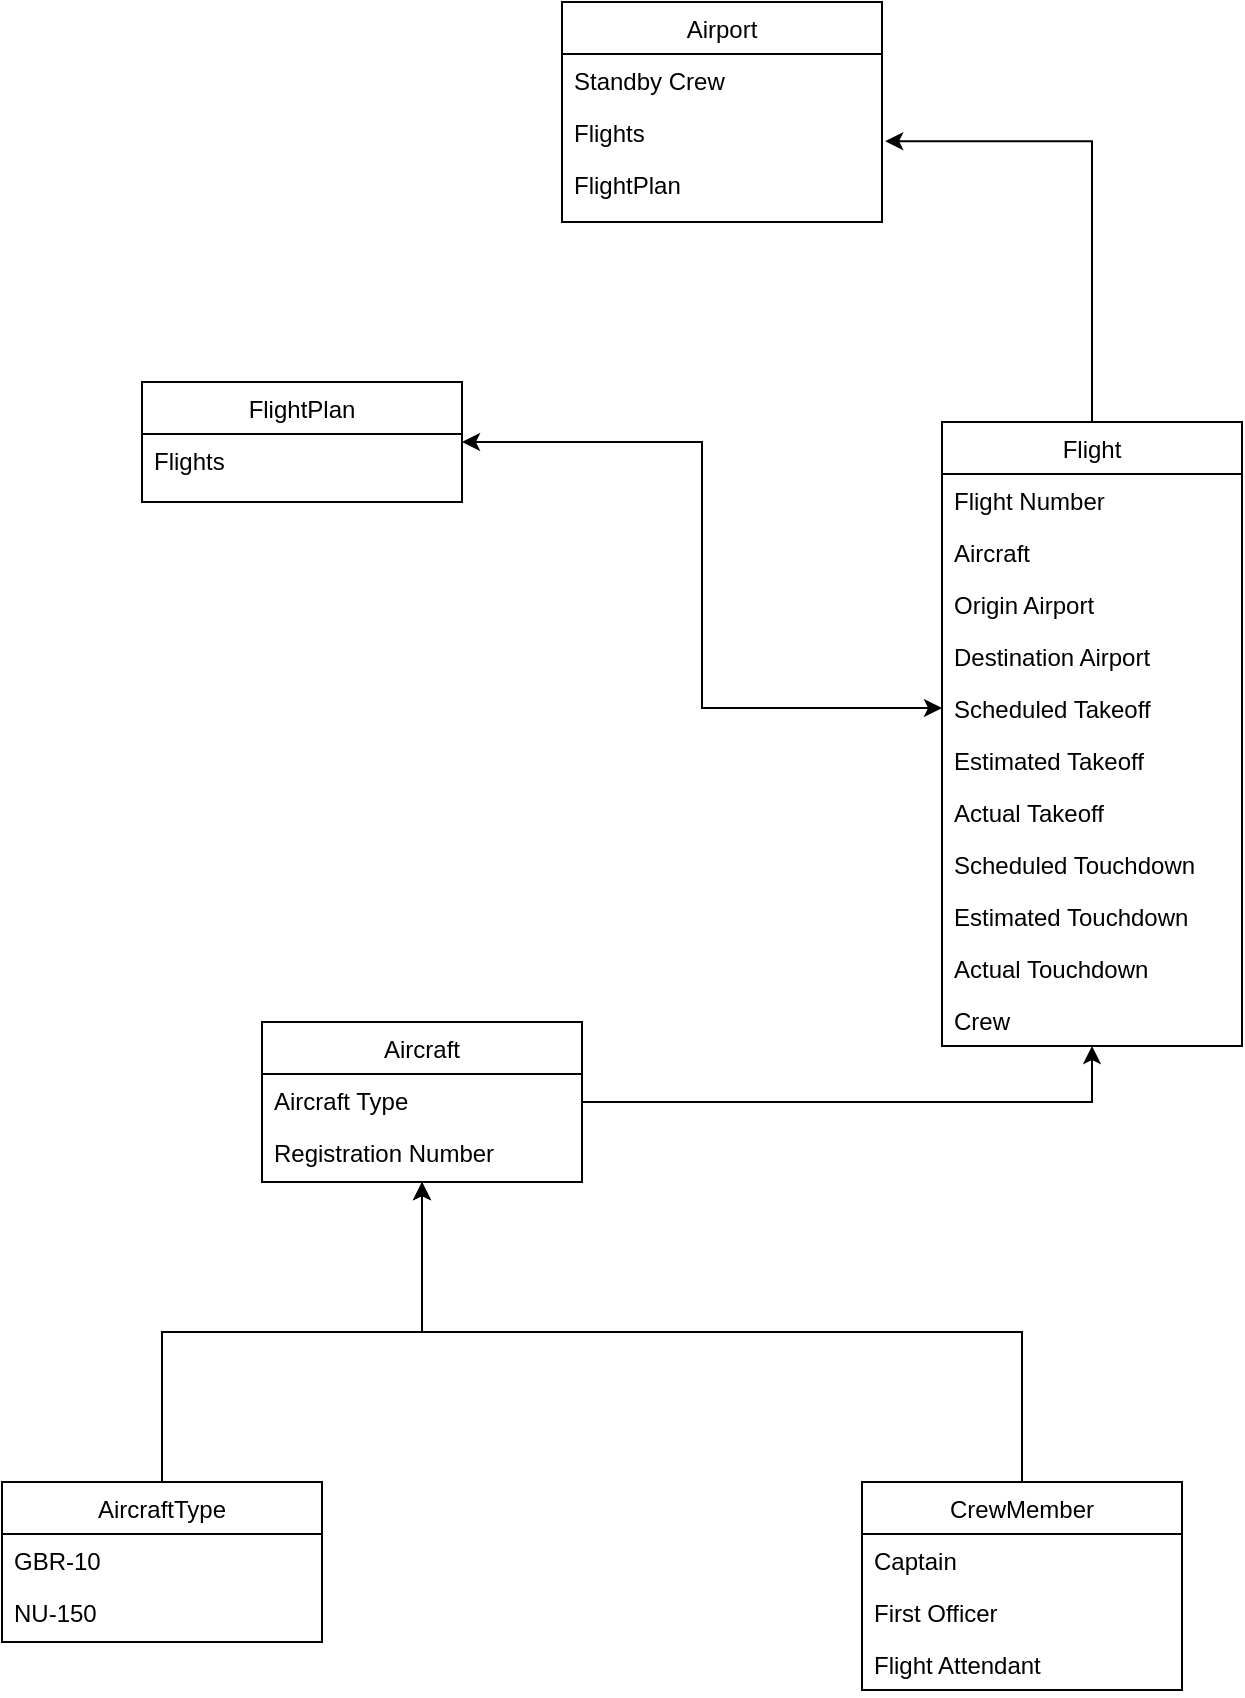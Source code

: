 <mxfile version="15.4.0" type="device"><diagram id="C5RBs43oDa-KdzZeNtuy" name="Page-1"><mxGraphModel dx="1662" dy="822" grid="1" gridSize="10" guides="1" tooltips="1" connect="1" arrows="1" fold="1" page="1" pageScale="1" pageWidth="827" pageHeight="1169" math="0" shadow="0"><root><mxCell id="WIyWlLk6GJQsqaUBKTNV-0"/><mxCell id="WIyWlLk6GJQsqaUBKTNV-1" parent="WIyWlLk6GJQsqaUBKTNV-0"/><mxCell id="CuJTlI4QX3zhCQFt-23w-47" style="edgeStyle=orthogonalEdgeStyle;rounded=0;orthogonalLoop=1;jettySize=auto;html=1;entryX=0.5;entryY=1;entryDx=0;entryDy=0;" parent="WIyWlLk6GJQsqaUBKTNV-1" source="CuJTlI4QX3zhCQFt-23w-0" target="CuJTlI4QX3zhCQFt-23w-30" edge="1"><mxGeometry relative="1" as="geometry"/></mxCell><mxCell id="CuJTlI4QX3zhCQFt-23w-0" value="Aircraft" style="swimlane;fontStyle=0;align=center;verticalAlign=top;childLayout=stackLayout;horizontal=1;startSize=26;horizontalStack=0;resizeParent=1;resizeLast=0;collapsible=1;marginBottom=0;rounded=0;shadow=0;strokeWidth=1;" parent="WIyWlLk6GJQsqaUBKTNV-1" vertex="1"><mxGeometry x="200" y="690" width="160" height="80" as="geometry"><mxRectangle x="130" y="380" width="160" height="26" as="alternateBounds"/></mxGeometry></mxCell><mxCell id="CuJTlI4QX3zhCQFt-23w-1" value="Aircraft Type" style="text;align=left;verticalAlign=top;spacingLeft=4;spacingRight=4;overflow=hidden;rotatable=0;points=[[0,0.5],[1,0.5]];portConstraint=eastwest;" parent="CuJTlI4QX3zhCQFt-23w-0" vertex="1"><mxGeometry y="26" width="160" height="26" as="geometry"/></mxCell><mxCell id="CuJTlI4QX3zhCQFt-23w-53" value="Registration Number" style="text;align=left;verticalAlign=top;spacingLeft=4;spacingRight=4;overflow=hidden;rotatable=0;points=[[0,0.5],[1,0.5]];portConstraint=eastwest;" parent="CuJTlI4QX3zhCQFt-23w-0" vertex="1"><mxGeometry y="52" width="160" height="26" as="geometry"/></mxCell><mxCell id="CuJTlI4QX3zhCQFt-23w-6" value="Airport" style="swimlane;fontStyle=0;align=center;verticalAlign=top;childLayout=stackLayout;horizontal=1;startSize=26;horizontalStack=0;resizeParent=1;resizeLast=0;collapsible=1;marginBottom=0;rounded=0;shadow=0;strokeWidth=1;" parent="WIyWlLk6GJQsqaUBKTNV-1" vertex="1"><mxGeometry x="350" y="180" width="160" height="110" as="geometry"><mxRectangle x="130" y="380" width="160" height="26" as="alternateBounds"/></mxGeometry></mxCell><mxCell id="CuJTlI4QX3zhCQFt-23w-7" value="Standby Crew" style="text;align=left;verticalAlign=top;spacingLeft=4;spacingRight=4;overflow=hidden;rotatable=0;points=[[0,0.5],[1,0.5]];portConstraint=eastwest;" parent="CuJTlI4QX3zhCQFt-23w-6" vertex="1"><mxGeometry y="26" width="160" height="26" as="geometry"/></mxCell><mxCell id="CuJTlI4QX3zhCQFt-23w-70" value="Flights" style="text;align=left;verticalAlign=top;spacingLeft=4;spacingRight=4;overflow=hidden;rotatable=0;points=[[0,0.5],[1,0.5]];portConstraint=eastwest;" parent="CuJTlI4QX3zhCQFt-23w-6" vertex="1"><mxGeometry y="52" width="160" height="26" as="geometry"/></mxCell><mxCell id="CuJTlI4QX3zhCQFt-23w-71" value="FlightPlan" style="text;align=left;verticalAlign=top;spacingLeft=4;spacingRight=4;overflow=hidden;rotatable=0;points=[[0,0.5],[1,0.5]];portConstraint=eastwest;" parent="CuJTlI4QX3zhCQFt-23w-6" vertex="1"><mxGeometry y="78" width="160" height="26" as="geometry"/></mxCell><mxCell id="CuJTlI4QX3zhCQFt-23w-46" style="edgeStyle=orthogonalEdgeStyle;rounded=0;orthogonalLoop=1;jettySize=auto;html=1;entryX=0.5;entryY=1;entryDx=0;entryDy=0;" parent="WIyWlLk6GJQsqaUBKTNV-1" source="CuJTlI4QX3zhCQFt-23w-12" target="CuJTlI4QX3zhCQFt-23w-0" edge="1"><mxGeometry relative="1" as="geometry"/></mxCell><mxCell id="CuJTlI4QX3zhCQFt-23w-12" value="AircraftType" style="swimlane;fontStyle=0;align=center;verticalAlign=top;childLayout=stackLayout;horizontal=1;startSize=26;horizontalStack=0;resizeParent=1;resizeLast=0;collapsible=1;marginBottom=0;rounded=0;shadow=0;strokeWidth=1;" parent="WIyWlLk6GJQsqaUBKTNV-1" vertex="1"><mxGeometry x="70" y="920" width="160" height="80" as="geometry"><mxRectangle x="130" y="380" width="160" height="26" as="alternateBounds"/></mxGeometry></mxCell><mxCell id="CuJTlI4QX3zhCQFt-23w-13" value="GBR-10" style="text;align=left;verticalAlign=top;spacingLeft=4;spacingRight=4;overflow=hidden;rotatable=0;points=[[0,0.5],[1,0.5]];portConstraint=eastwest;" parent="CuJTlI4QX3zhCQFt-23w-12" vertex="1"><mxGeometry y="26" width="160" height="26" as="geometry"/></mxCell><mxCell id="CuJTlI4QX3zhCQFt-23w-64" value="NU-150" style="text;align=left;verticalAlign=top;spacingLeft=4;spacingRight=4;overflow=hidden;rotatable=0;points=[[0,0.5],[1,0.5]];portConstraint=eastwest;" parent="CuJTlI4QX3zhCQFt-23w-12" vertex="1"><mxGeometry y="52" width="160" height="26" as="geometry"/></mxCell><mxCell id="CuJTlI4QX3zhCQFt-23w-38" style="edgeStyle=orthogonalEdgeStyle;rounded=0;orthogonalLoop=1;jettySize=auto;html=1;exitX=0.5;exitY=0;exitDx=0;exitDy=0;entryX=0.5;entryY=1;entryDx=0;entryDy=0;" parent="WIyWlLk6GJQsqaUBKTNV-1" source="CuJTlI4QX3zhCQFt-23w-18" target="CuJTlI4QX3zhCQFt-23w-0" edge="1"><mxGeometry relative="1" as="geometry"/></mxCell><mxCell id="CuJTlI4QX3zhCQFt-23w-18" value="CrewMember&#10;" style="swimlane;fontStyle=0;align=center;verticalAlign=top;childLayout=stackLayout;horizontal=1;startSize=26;horizontalStack=0;resizeParent=1;resizeLast=0;collapsible=1;marginBottom=0;rounded=0;shadow=0;strokeWidth=1;" parent="WIyWlLk6GJQsqaUBKTNV-1" vertex="1"><mxGeometry x="500" y="920" width="160" height="104" as="geometry"><mxRectangle x="130" y="380" width="160" height="26" as="alternateBounds"/></mxGeometry></mxCell><mxCell id="CuJTlI4QX3zhCQFt-23w-19" value="Captain" style="text;align=left;verticalAlign=top;spacingLeft=4;spacingRight=4;overflow=hidden;rotatable=0;points=[[0,0.5],[1,0.5]];portConstraint=eastwest;" parent="CuJTlI4QX3zhCQFt-23w-18" vertex="1"><mxGeometry y="26" width="160" height="26" as="geometry"/></mxCell><mxCell id="CuJTlI4QX3zhCQFt-23w-65" value="First Officer" style="text;align=left;verticalAlign=top;spacingLeft=4;spacingRight=4;overflow=hidden;rotatable=0;points=[[0,0.5],[1,0.5]];portConstraint=eastwest;" parent="CuJTlI4QX3zhCQFt-23w-18" vertex="1"><mxGeometry y="52" width="160" height="26" as="geometry"/></mxCell><mxCell id="CuJTlI4QX3zhCQFt-23w-66" value="Flight Attendant" style="text;align=left;verticalAlign=top;spacingLeft=4;spacingRight=4;overflow=hidden;rotatable=0;points=[[0,0.5],[1,0.5]];portConstraint=eastwest;" parent="CuJTlI4QX3zhCQFt-23w-18" vertex="1"><mxGeometry y="78" width="160" height="26" as="geometry"/></mxCell><mxCell id="CuJTlI4QX3zhCQFt-23w-24" value="FlightPlan" style="swimlane;fontStyle=0;align=center;verticalAlign=top;childLayout=stackLayout;horizontal=1;startSize=26;horizontalStack=0;resizeParent=1;resizeLast=0;collapsible=1;marginBottom=0;rounded=0;shadow=0;strokeWidth=1;" parent="WIyWlLk6GJQsqaUBKTNV-1" vertex="1"><mxGeometry x="140" y="370" width="160" height="60" as="geometry"><mxRectangle x="130" y="380" width="160" height="26" as="alternateBounds"/></mxGeometry></mxCell><mxCell id="CuJTlI4QX3zhCQFt-23w-25" value="Flights" style="text;align=left;verticalAlign=top;spacingLeft=4;spacingRight=4;overflow=hidden;rotatable=0;points=[[0,0.5],[1,0.5]];portConstraint=eastwest;" parent="CuJTlI4QX3zhCQFt-23w-24" vertex="1"><mxGeometry y="26" width="160" height="34" as="geometry"/></mxCell><mxCell id="CuJTlI4QX3zhCQFt-23w-72" style="edgeStyle=orthogonalEdgeStyle;rounded=0;orthogonalLoop=1;jettySize=auto;html=1;entryX=1.01;entryY=-0.324;entryDx=0;entryDy=0;entryPerimeter=0;" parent="WIyWlLk6GJQsqaUBKTNV-1" source="CuJTlI4QX3zhCQFt-23w-30" target="CuJTlI4QX3zhCQFt-23w-71" edge="1"><mxGeometry relative="1" as="geometry"/></mxCell><mxCell id="CuJTlI4QX3zhCQFt-23w-30" value="Flight" style="swimlane;fontStyle=0;align=center;verticalAlign=top;childLayout=stackLayout;horizontal=1;startSize=26;horizontalStack=0;resizeParent=1;resizeLast=0;collapsible=1;marginBottom=0;rounded=0;shadow=0;strokeWidth=1;" parent="WIyWlLk6GJQsqaUBKTNV-1" vertex="1"><mxGeometry x="540" y="390" width="150" height="312" as="geometry"><mxRectangle x="130" y="380" width="160" height="26" as="alternateBounds"/></mxGeometry></mxCell><mxCell id="CuJTlI4QX3zhCQFt-23w-31" value="Flight Number" style="text;align=left;verticalAlign=top;spacingLeft=4;spacingRight=4;overflow=hidden;rotatable=0;points=[[0,0.5],[1,0.5]];portConstraint=eastwest;" parent="CuJTlI4QX3zhCQFt-23w-30" vertex="1"><mxGeometry y="26" width="150" height="26" as="geometry"/></mxCell><mxCell id="CuJTlI4QX3zhCQFt-23w-49" value="Aircraft" style="text;align=left;verticalAlign=top;spacingLeft=4;spacingRight=4;overflow=hidden;rotatable=0;points=[[0,0.5],[1,0.5]];portConstraint=eastwest;" parent="CuJTlI4QX3zhCQFt-23w-30" vertex="1"><mxGeometry y="52" width="150" height="26" as="geometry"/></mxCell><mxCell id="CuJTlI4QX3zhCQFt-23w-54" value="Origin Airport&#10;" style="text;align=left;verticalAlign=top;spacingLeft=4;spacingRight=4;overflow=hidden;rotatable=0;points=[[0,0.5],[1,0.5]];portConstraint=eastwest;" parent="CuJTlI4QX3zhCQFt-23w-30" vertex="1"><mxGeometry y="78" width="150" height="26" as="geometry"/></mxCell><mxCell id="CuJTlI4QX3zhCQFt-23w-55" value="Destination Airport" style="text;align=left;verticalAlign=top;spacingLeft=4;spacingRight=4;overflow=hidden;rotatable=0;points=[[0,0.5],[1,0.5]];portConstraint=eastwest;" parent="CuJTlI4QX3zhCQFt-23w-30" vertex="1"><mxGeometry y="104" width="150" height="26" as="geometry"/></mxCell><mxCell id="CuJTlI4QX3zhCQFt-23w-58" value="Scheduled Takeoff" style="text;align=left;verticalAlign=top;spacingLeft=4;spacingRight=4;overflow=hidden;rotatable=0;points=[[0,0.5],[1,0.5]];portConstraint=eastwest;" parent="CuJTlI4QX3zhCQFt-23w-30" vertex="1"><mxGeometry y="130" width="150" height="26" as="geometry"/></mxCell><mxCell id="CuJTlI4QX3zhCQFt-23w-57" value="Estimated Takeoff " style="text;align=left;verticalAlign=top;spacingLeft=4;spacingRight=4;overflow=hidden;rotatable=0;points=[[0,0.5],[1,0.5]];portConstraint=eastwest;" parent="CuJTlI4QX3zhCQFt-23w-30" vertex="1"><mxGeometry y="156" width="150" height="26" as="geometry"/></mxCell><mxCell id="CuJTlI4QX3zhCQFt-23w-56" value="Actual Takeoff" style="text;align=left;verticalAlign=top;spacingLeft=4;spacingRight=4;overflow=hidden;rotatable=0;points=[[0,0.5],[1,0.5]];portConstraint=eastwest;" parent="CuJTlI4QX3zhCQFt-23w-30" vertex="1"><mxGeometry y="182" width="150" height="26" as="geometry"/></mxCell><mxCell id="CuJTlI4QX3zhCQFt-23w-61" value="Scheduled Touchdown" style="text;align=left;verticalAlign=top;spacingLeft=4;spacingRight=4;overflow=hidden;rotatable=0;points=[[0,0.5],[1,0.5]];portConstraint=eastwest;" parent="CuJTlI4QX3zhCQFt-23w-30" vertex="1"><mxGeometry y="208" width="150" height="26" as="geometry"/></mxCell><mxCell id="CuJTlI4QX3zhCQFt-23w-60" value="Estimated Touchdown" style="text;align=left;verticalAlign=top;spacingLeft=4;spacingRight=4;overflow=hidden;rotatable=0;points=[[0,0.5],[1,0.5]];portConstraint=eastwest;" parent="CuJTlI4QX3zhCQFt-23w-30" vertex="1"><mxGeometry y="234" width="150" height="26" as="geometry"/></mxCell><mxCell id="CuJTlI4QX3zhCQFt-23w-59" value="Actual Touchdown" style="text;align=left;verticalAlign=top;spacingLeft=4;spacingRight=4;overflow=hidden;rotatable=0;points=[[0,0.5],[1,0.5]];portConstraint=eastwest;" parent="CuJTlI4QX3zhCQFt-23w-30" vertex="1"><mxGeometry y="260" width="150" height="26" as="geometry"/></mxCell><mxCell id="CuJTlI4QX3zhCQFt-23w-75" value="Crew" style="text;align=left;verticalAlign=top;spacingLeft=4;spacingRight=4;overflow=hidden;rotatable=0;points=[[0,0.5],[1,0.5]];portConstraint=eastwest;" parent="CuJTlI4QX3zhCQFt-23w-30" vertex="1"><mxGeometry y="286" width="150" height="26" as="geometry"/></mxCell><mxCell id="CuJTlI4QX3zhCQFt-23w-73" value="" style="endArrow=classic;startArrow=classic;html=1;rounded=0;exitX=1;exitY=0.5;exitDx=0;exitDy=0;entryX=0;entryY=0.5;entryDx=0;entryDy=0;" parent="WIyWlLk6GJQsqaUBKTNV-1" source="CuJTlI4QX3zhCQFt-23w-24" target="CuJTlI4QX3zhCQFt-23w-58" edge="1"><mxGeometry width="50" height="50" relative="1" as="geometry"><mxPoint x="410" y="450" as="sourcePoint"/><mxPoint x="460" y="400" as="targetPoint"/><Array as="points"><mxPoint x="420" y="400"/><mxPoint x="420" y="533"/></Array></mxGeometry></mxCell></root></mxGraphModel></diagram></mxfile>